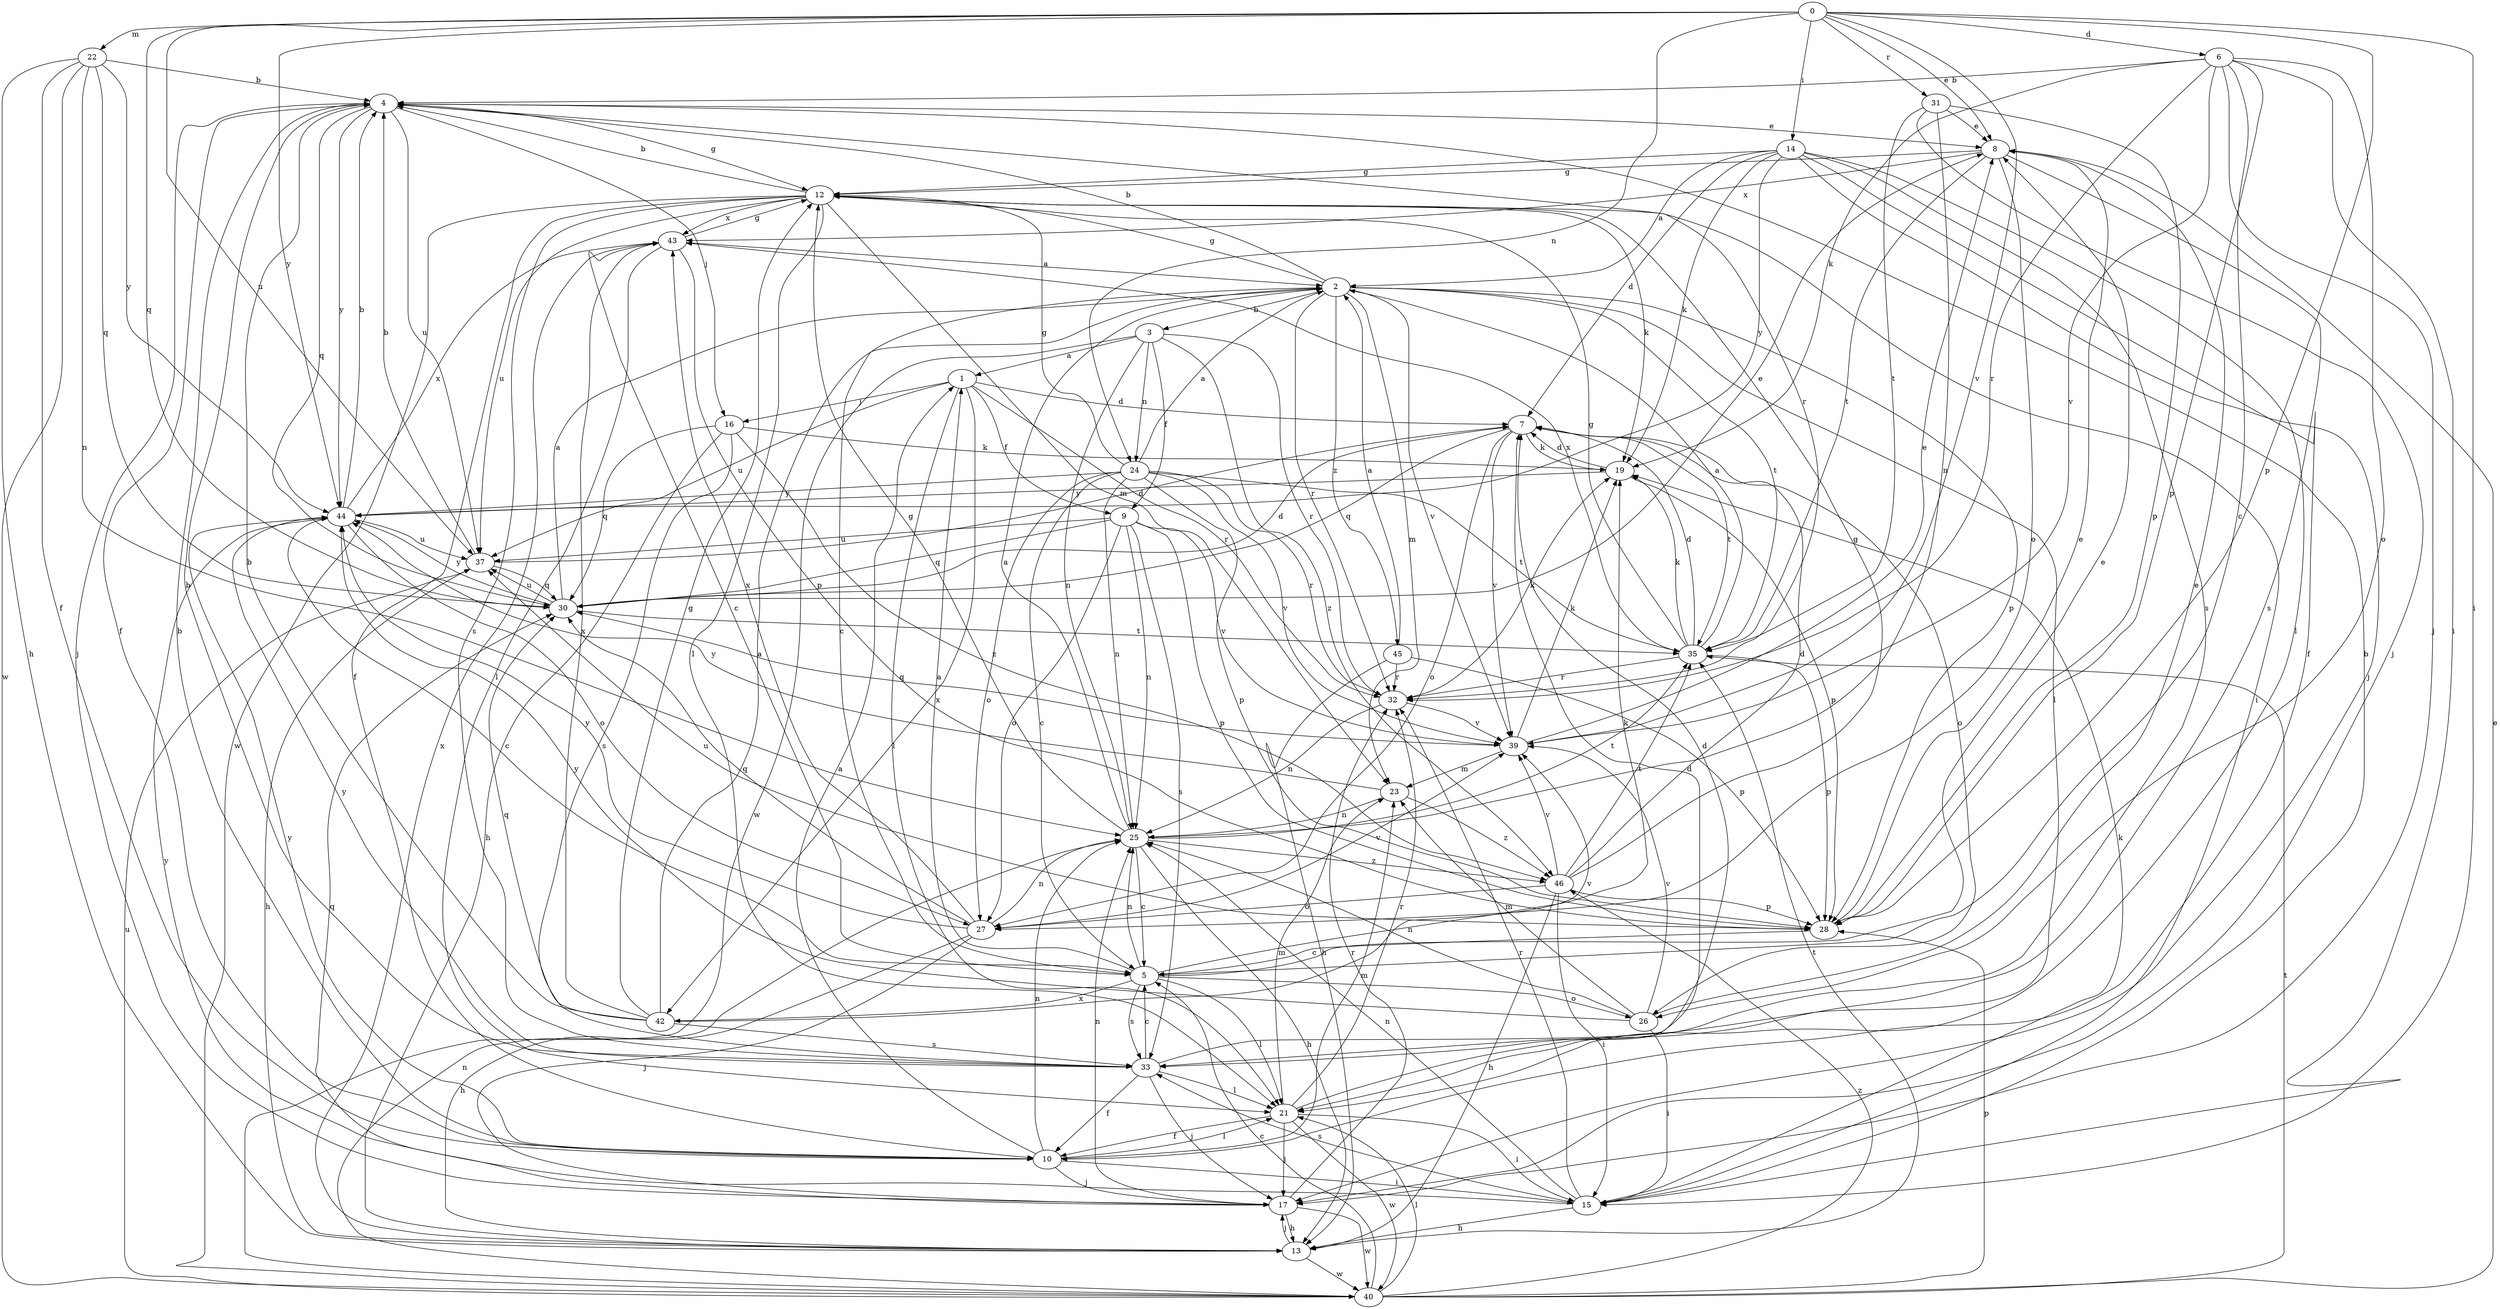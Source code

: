 strict digraph  {
0;
1;
2;
3;
4;
5;
6;
7;
8;
9;
10;
12;
13;
14;
15;
16;
17;
19;
21;
22;
23;
24;
25;
26;
27;
28;
30;
31;
32;
33;
35;
37;
39;
40;
42;
43;
44;
45;
46;
0 -> 6  [label=d];
0 -> 8  [label=e];
0 -> 14  [label=i];
0 -> 15  [label=i];
0 -> 22  [label=m];
0 -> 24  [label=n];
0 -> 28  [label=p];
0 -> 30  [label=q];
0 -> 31  [label=r];
0 -> 37  [label=u];
0 -> 39  [label=v];
0 -> 44  [label=y];
1 -> 7  [label=d];
1 -> 9  [label=f];
1 -> 16  [label=j];
1 -> 21  [label=l];
1 -> 32  [label=r];
1 -> 37  [label=u];
1 -> 42  [label=x];
2 -> 3  [label=b];
2 -> 4  [label=b];
2 -> 5  [label=c];
2 -> 12  [label=g];
2 -> 21  [label=l];
2 -> 23  [label=m];
2 -> 28  [label=p];
2 -> 32  [label=r];
2 -> 35  [label=t];
2 -> 39  [label=v];
2 -> 45  [label=z];
3 -> 1  [label=a];
3 -> 9  [label=f];
3 -> 24  [label=n];
3 -> 25  [label=n];
3 -> 32  [label=r];
3 -> 40  [label=w];
3 -> 46  [label=z];
4 -> 8  [label=e];
4 -> 10  [label=f];
4 -> 12  [label=g];
4 -> 16  [label=j];
4 -> 17  [label=j];
4 -> 30  [label=q];
4 -> 32  [label=r];
4 -> 37  [label=u];
4 -> 44  [label=y];
5 -> 1  [label=a];
5 -> 8  [label=e];
5 -> 19  [label=k];
5 -> 21  [label=l];
5 -> 25  [label=n];
5 -> 26  [label=o];
5 -> 33  [label=s];
5 -> 42  [label=x];
6 -> 4  [label=b];
6 -> 5  [label=c];
6 -> 15  [label=i];
6 -> 17  [label=j];
6 -> 19  [label=k];
6 -> 26  [label=o];
6 -> 28  [label=p];
6 -> 32  [label=r];
6 -> 39  [label=v];
7 -> 19  [label=k];
7 -> 26  [label=o];
7 -> 27  [label=o];
7 -> 30  [label=q];
7 -> 35  [label=t];
7 -> 39  [label=v];
8 -> 12  [label=g];
8 -> 27  [label=o];
8 -> 33  [label=s];
8 -> 35  [label=t];
8 -> 43  [label=x];
9 -> 25  [label=n];
9 -> 27  [label=o];
9 -> 28  [label=p];
9 -> 30  [label=q];
9 -> 33  [label=s];
9 -> 37  [label=u];
9 -> 39  [label=v];
10 -> 1  [label=a];
10 -> 4  [label=b];
10 -> 15  [label=i];
10 -> 17  [label=j];
10 -> 21  [label=l];
10 -> 23  [label=m];
10 -> 25  [label=n];
10 -> 44  [label=y];
12 -> 4  [label=b];
12 -> 10  [label=f];
12 -> 15  [label=i];
12 -> 19  [label=k];
12 -> 21  [label=l];
12 -> 23  [label=m];
12 -> 33  [label=s];
12 -> 37  [label=u];
12 -> 40  [label=w];
12 -> 43  [label=x];
13 -> 17  [label=j];
13 -> 35  [label=t];
13 -> 40  [label=w];
13 -> 43  [label=x];
14 -> 2  [label=a];
14 -> 7  [label=d];
14 -> 10  [label=f];
14 -> 12  [label=g];
14 -> 17  [label=j];
14 -> 19  [label=k];
14 -> 21  [label=l];
14 -> 33  [label=s];
14 -> 44  [label=y];
15 -> 4  [label=b];
15 -> 13  [label=h];
15 -> 19  [label=k];
15 -> 25  [label=n];
15 -> 32  [label=r];
15 -> 33  [label=s];
15 -> 44  [label=y];
16 -> 13  [label=h];
16 -> 19  [label=k];
16 -> 30  [label=q];
16 -> 33  [label=s];
16 -> 46  [label=z];
17 -> 13  [label=h];
17 -> 25  [label=n];
17 -> 30  [label=q];
17 -> 32  [label=r];
17 -> 40  [label=w];
19 -> 7  [label=d];
19 -> 28  [label=p];
19 -> 44  [label=y];
21 -> 7  [label=d];
21 -> 10  [label=f];
21 -> 15  [label=i];
21 -> 17  [label=j];
21 -> 23  [label=m];
21 -> 32  [label=r];
21 -> 40  [label=w];
22 -> 4  [label=b];
22 -> 10  [label=f];
22 -> 13  [label=h];
22 -> 25  [label=n];
22 -> 30  [label=q];
22 -> 40  [label=w];
22 -> 44  [label=y];
23 -> 25  [label=n];
23 -> 44  [label=y];
23 -> 46  [label=z];
24 -> 2  [label=a];
24 -> 5  [label=c];
24 -> 12  [label=g];
24 -> 25  [label=n];
24 -> 27  [label=o];
24 -> 28  [label=p];
24 -> 32  [label=r];
24 -> 35  [label=t];
24 -> 39  [label=v];
24 -> 44  [label=y];
25 -> 2  [label=a];
25 -> 5  [label=c];
25 -> 12  [label=g];
25 -> 13  [label=h];
25 -> 35  [label=t];
25 -> 46  [label=z];
26 -> 8  [label=e];
26 -> 15  [label=i];
26 -> 23  [label=m];
26 -> 25  [label=n];
26 -> 39  [label=v];
26 -> 44  [label=y];
27 -> 13  [label=h];
27 -> 17  [label=j];
27 -> 25  [label=n];
27 -> 30  [label=q];
27 -> 39  [label=v];
27 -> 43  [label=x];
27 -> 44  [label=y];
28 -> 5  [label=c];
28 -> 8  [label=e];
28 -> 37  [label=u];
30 -> 2  [label=a];
30 -> 7  [label=d];
30 -> 8  [label=e];
30 -> 35  [label=t];
30 -> 37  [label=u];
30 -> 44  [label=y];
31 -> 8  [label=e];
31 -> 17  [label=j];
31 -> 25  [label=n];
31 -> 28  [label=p];
31 -> 35  [label=t];
32 -> 19  [label=k];
32 -> 25  [label=n];
32 -> 39  [label=v];
33 -> 4  [label=b];
33 -> 5  [label=c];
33 -> 7  [label=d];
33 -> 10  [label=f];
33 -> 17  [label=j];
33 -> 21  [label=l];
33 -> 44  [label=y];
35 -> 2  [label=a];
35 -> 7  [label=d];
35 -> 12  [label=g];
35 -> 19  [label=k];
35 -> 28  [label=p];
35 -> 32  [label=r];
35 -> 43  [label=x];
37 -> 4  [label=b];
37 -> 7  [label=d];
37 -> 13  [label=h];
37 -> 30  [label=q];
39 -> 8  [label=e];
39 -> 19  [label=k];
39 -> 23  [label=m];
39 -> 30  [label=q];
40 -> 5  [label=c];
40 -> 8  [label=e];
40 -> 21  [label=l];
40 -> 25  [label=n];
40 -> 28  [label=p];
40 -> 35  [label=t];
40 -> 37  [label=u];
40 -> 46  [label=z];
42 -> 2  [label=a];
42 -> 4  [label=b];
42 -> 12  [label=g];
42 -> 30  [label=q];
42 -> 33  [label=s];
42 -> 39  [label=v];
42 -> 43  [label=x];
43 -> 2  [label=a];
43 -> 5  [label=c];
43 -> 12  [label=g];
43 -> 21  [label=l];
43 -> 28  [label=p];
44 -> 4  [label=b];
44 -> 5  [label=c];
44 -> 27  [label=o];
44 -> 37  [label=u];
44 -> 43  [label=x];
45 -> 2  [label=a];
45 -> 13  [label=h];
45 -> 28  [label=p];
45 -> 32  [label=r];
46 -> 7  [label=d];
46 -> 12  [label=g];
46 -> 13  [label=h];
46 -> 15  [label=i];
46 -> 27  [label=o];
46 -> 28  [label=p];
46 -> 35  [label=t];
46 -> 39  [label=v];
}
